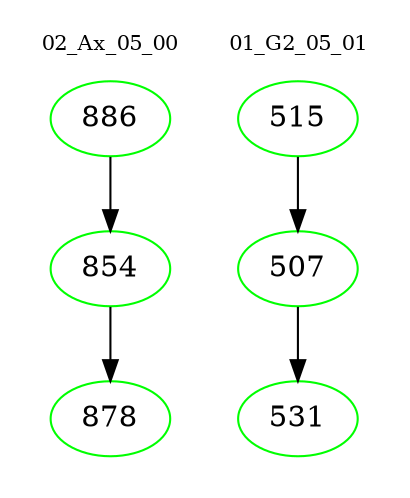 digraph{
subgraph cluster_0 {
color = white
label = "02_Ax_05_00";
fontsize=10;
T0_886 [label="886", color="green"]
T0_886 -> T0_854 [color="black"]
T0_854 [label="854", color="green"]
T0_854 -> T0_878 [color="black"]
T0_878 [label="878", color="green"]
}
subgraph cluster_1 {
color = white
label = "01_G2_05_01";
fontsize=10;
T1_515 [label="515", color="green"]
T1_515 -> T1_507 [color="black"]
T1_507 [label="507", color="green"]
T1_507 -> T1_531 [color="black"]
T1_531 [label="531", color="green"]
}
}
